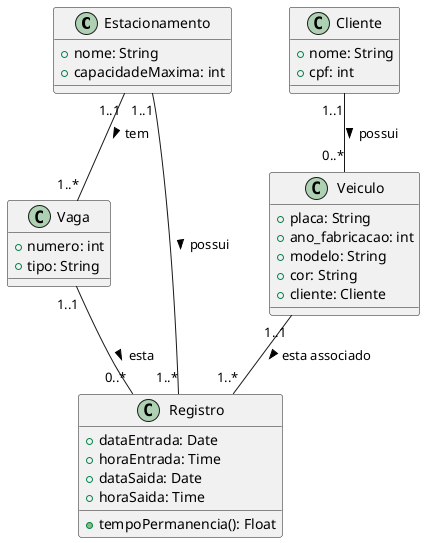 @startuml DC - Gestão de Estacionamento

class Estacionamento {
    +nome: String 
    +capacidadeMaxima: int 
}

class Vaga {
    +numero: int 
    +tipo: String 
}

class Cliente {
    +nome: String 
    +cpf: int
}


class Veiculo {
    +placa: String
    +ano_fabricacao: int
    +modelo: String
    +cor: String
    +cliente: Cliente
}


class Registro {
    +dataEntrada: Date
    +horaEntrada: Time
    +dataSaida: Date
    +horaSaida: Time
    +tempoPermanencia(): Float
}

Estacionamento "1..1" -- "1..*" Vaga: tem >
Estacionamento "1..1" -- "1..*" Registro: possui >
Vaga "1..1" -- "0..*" Registro: esta >
Veiculo "1..1" -- "1..*" Registro: esta associado >
Cliente "1..1" -- "0..*" Veiculo: possui >

@enduml
